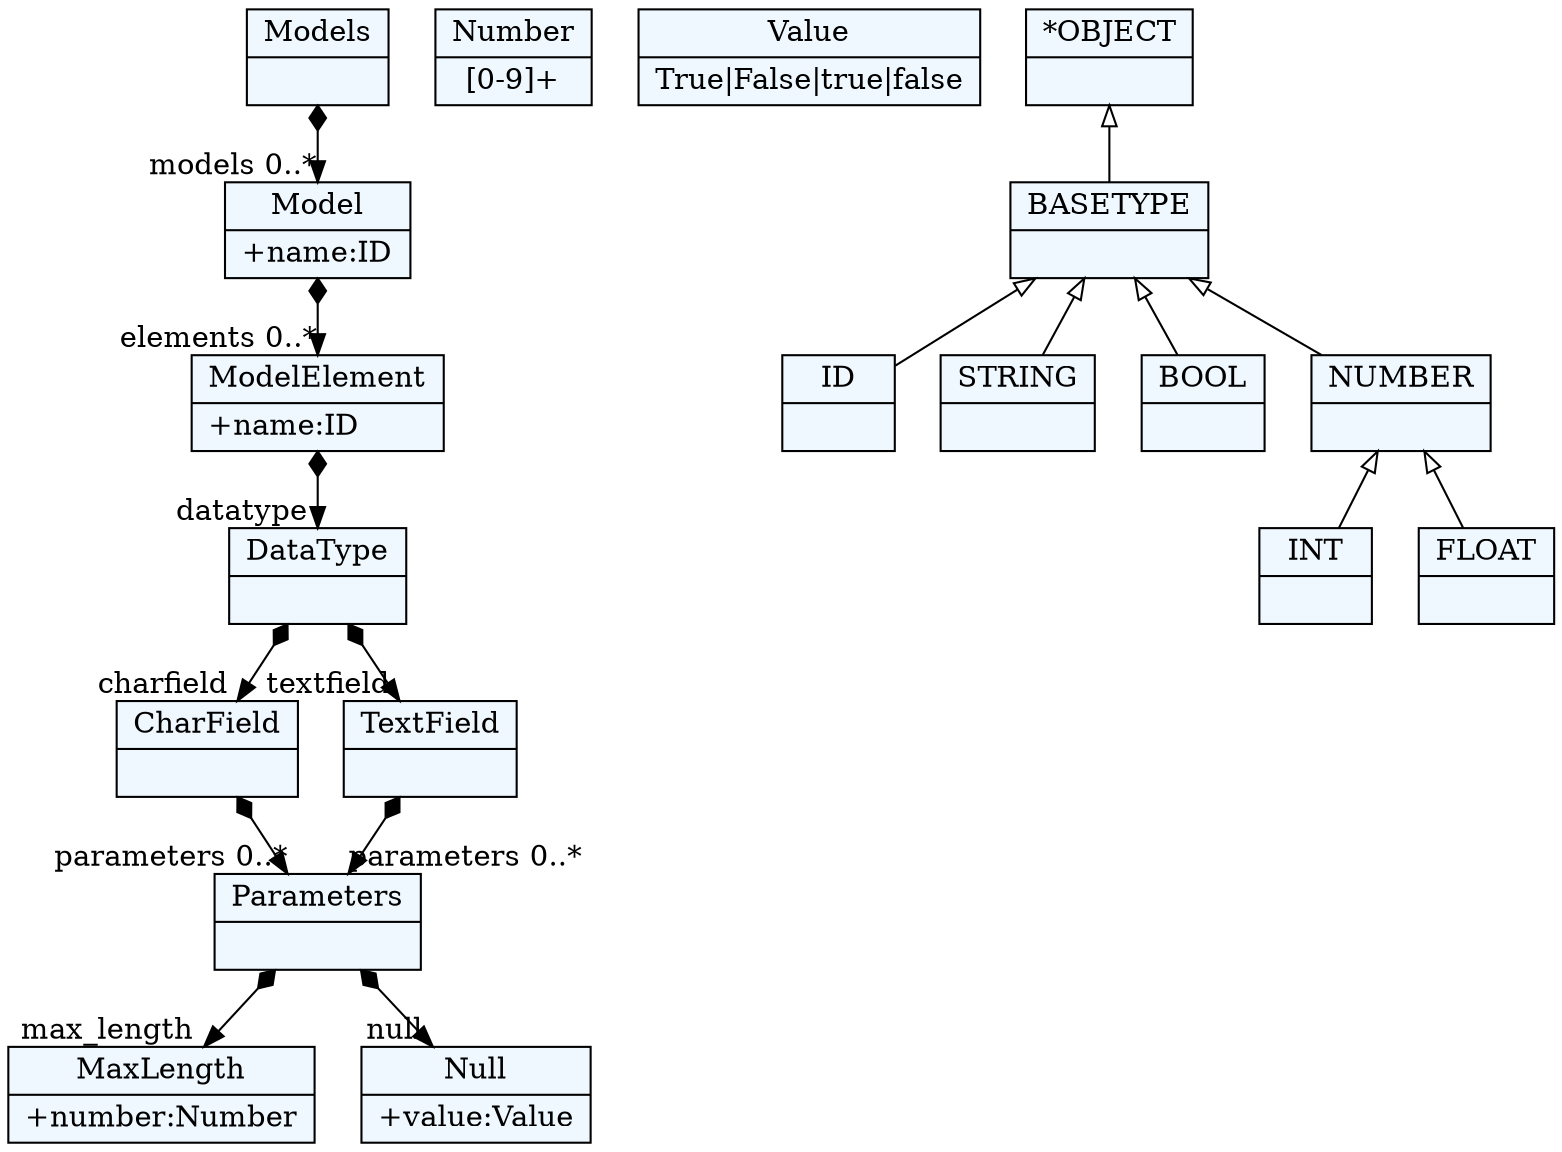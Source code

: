 
    digraph xtext {
    fontname = "Bitstream Vera Sans"
    fontsize = 8
    node[
        shape=record,
        style=filled,
        fillcolor=aliceblue
    ]
    nodesep = 0.3
    edge[dir=black,arrowtail=empty]


2022436901160 -> 2022436894552[arrowtail=diamond, dir=both, headlabel="models 0..*"]
2022436901160[ label="{Models|}"]

2022436894552 -> 2022436907768[arrowtail=diamond, dir=both, headlabel="elements 0..*"]
2022436894552[ label="{Model|+name:ID\l}"]

2022436907768 -> 2022436886056[arrowtail=diamond, dir=both, headlabel="datatype "]
2022436907768[ label="{ModelElement|+name:ID\l}"]

2022436886056 -> 2022436903048[arrowtail=diamond, dir=both, headlabel="charfield "]
2022436886056 -> 2022436913432[arrowtail=diamond, dir=both, headlabel="textfield "]
2022436886056[ label="{DataType|}"]

2022436903048 -> 2022436883224[arrowtail=diamond, dir=both, headlabel="parameters 0..*"]
2022436903048[ label="{CharField|}"]

2022436913432 -> 2022436883224[arrowtail=diamond, dir=both, headlabel="parameters 0..*"]
2022436913432[ label="{TextField|}"]

2022436883224 -> 2022436916264[arrowtail=diamond, dir=both, headlabel="max_length "]
2022436883224 -> 2022436926648[arrowtail=diamond, dir=both, headlabel="null "]
2022436883224[ label="{Parameters|}"]

2022436916264[ label="{MaxLength|+number:Number\l}"]

2022436918152[ label="{Number|[0-9]+}"]

2022436926648[ label="{Null|+value:Value\l}"]

2022436903992[ label="{Value|True\|False\|true\|false}"]

2022436083832[ label="{ID|}"]

2022436893608[ label="{STRING|}"]

2022436888888[ label="{BOOL|}"]

2022436889832[ label="{INT|}"]

2022436904936[ label="{FLOAT|}"]

2022436899272[ label="{NUMBER|}"]
2022436899272 -> 2022436904936 [dir=back]
2022436899272 -> 2022436889832 [dir=back]

2022436900216[ label="{BASETYPE|}"]
2022436900216 -> 2022436899272 [dir=back]
2022436900216 -> 2022436888888 [dir=back]
2022436900216 -> 2022436083832 [dir=back]
2022436900216 -> 2022436893608 [dir=back]

2022436908712[ label="{*OBJECT|}"]
2022436908712 -> 2022436900216 [dir=back]


}
